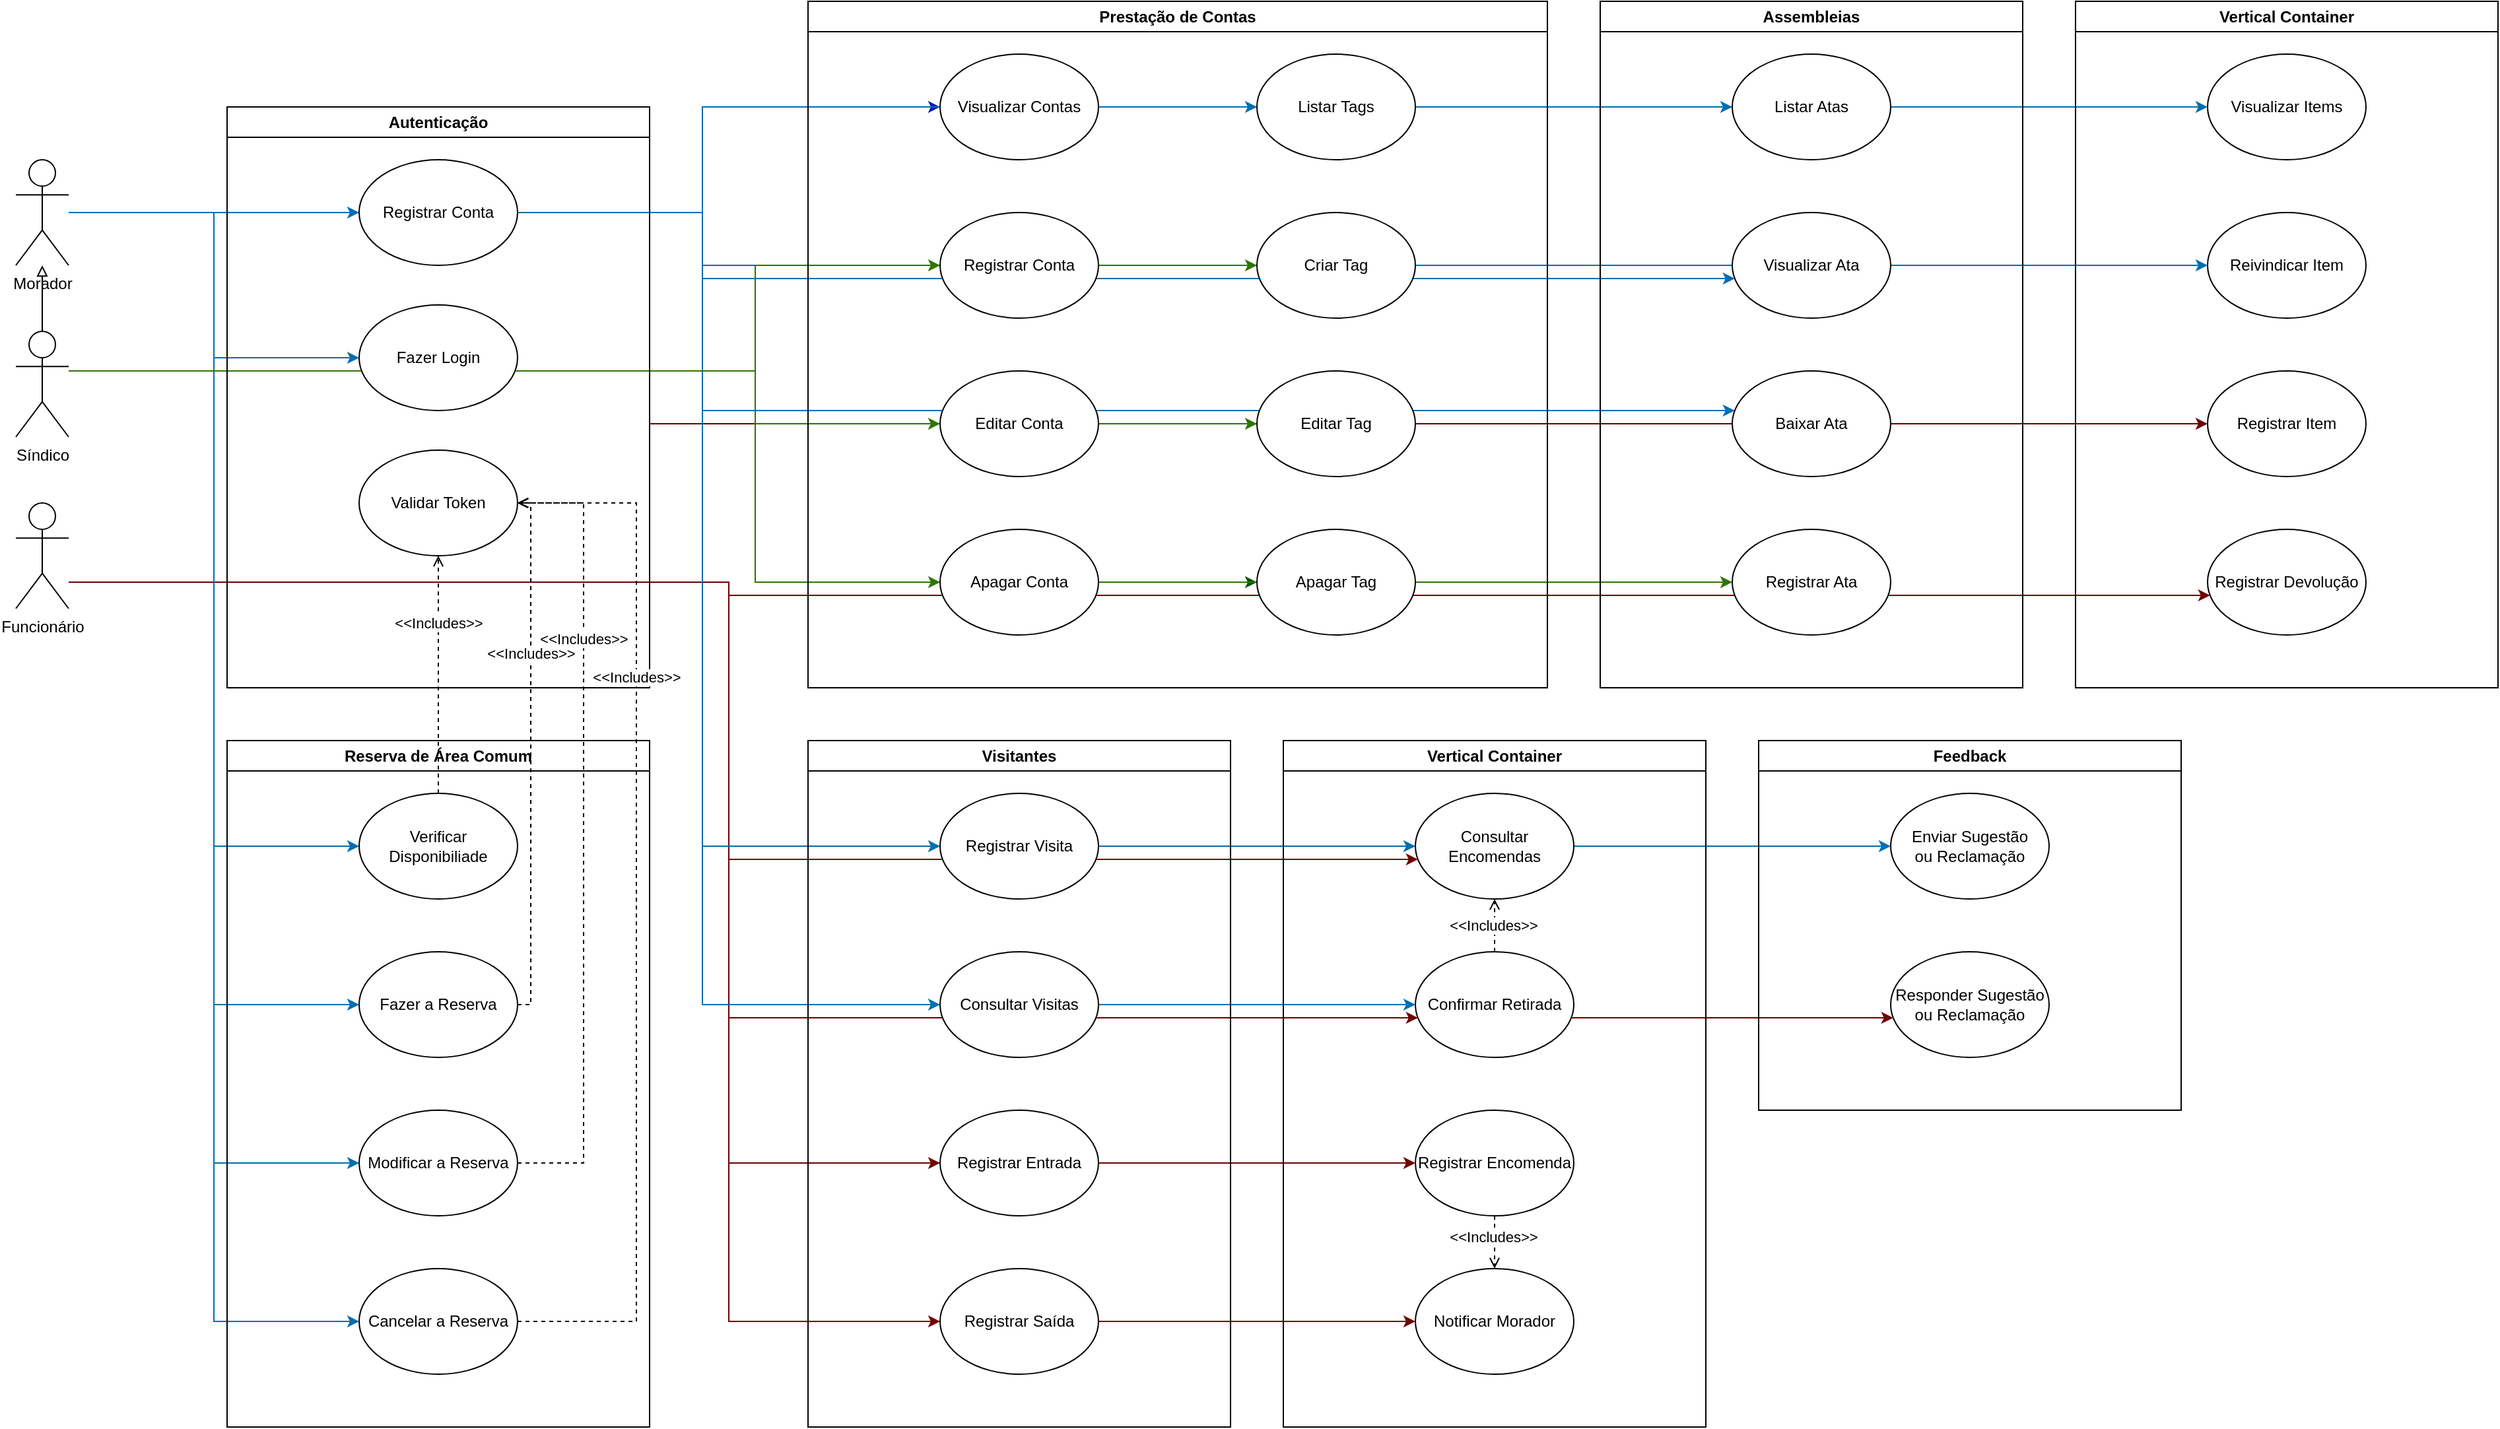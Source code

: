 <mxfile version="26.2.13">
  <diagram name="Page-1" id="zuLVGnt89NWVNDSCUZC6">
    <mxGraphModel dx="4080" dy="2266" grid="1" gridSize="10" guides="1" tooltips="1" connect="1" arrows="1" fold="1" page="1" pageScale="1" pageWidth="2400" pageHeight="1500" math="0" shadow="0">
      <root>
        <mxCell id="0" />
        <mxCell id="1" parent="0" />
        <mxCell id="rDHHi_TD0cqusaaZg70z-271" style="edgeStyle=orthogonalEdgeStyle;rounded=0;orthogonalLoop=1;jettySize=auto;html=1;fillColor=#a20025;strokeColor=#6F0000;" edge="1" parent="1" source="rDHHi_TD0cqusaaZg70z-216" target="rDHHi_TD0cqusaaZg70z-266">
          <mxGeometry relative="1" as="geometry">
            <Array as="points">
              <mxPoint x="620" y="480" />
              <mxPoint x="620" y="490" />
            </Array>
          </mxGeometry>
        </mxCell>
        <mxCell id="rDHHi_TD0cqusaaZg70z-270" style="edgeStyle=orthogonalEdgeStyle;rounded=0;orthogonalLoop=1;jettySize=auto;html=1;fillColor=#a20025;strokeColor=#6F0000;" edge="1" parent="1" source="rDHHi_TD0cqusaaZg70z-216" target="rDHHi_TD0cqusaaZg70z-265">
          <mxGeometry relative="1" as="geometry">
            <Array as="points">
              <mxPoint x="560" y="480" />
              <mxPoint x="560" y="360" />
            </Array>
          </mxGeometry>
        </mxCell>
        <mxCell id="rDHHi_TD0cqusaaZg70z-261" style="edgeStyle=orthogonalEdgeStyle;rounded=0;orthogonalLoop=1;jettySize=auto;html=1;fillColor=#a20025;strokeColor=#6F0000;" edge="1" parent="1" source="rDHHi_TD0cqusaaZg70z-216" target="rDHHi_TD0cqusaaZg70z-258">
          <mxGeometry relative="1" as="geometry">
            <Array as="points">
              <mxPoint x="620" y="480" />
              <mxPoint x="620" y="810" />
            </Array>
          </mxGeometry>
        </mxCell>
        <mxCell id="rDHHi_TD0cqusaaZg70z-241" style="edgeStyle=orthogonalEdgeStyle;rounded=0;orthogonalLoop=1;jettySize=auto;html=1;fillColor=#a20025;strokeColor=#6F0000;" edge="1" parent="1" source="rDHHi_TD0cqusaaZg70z-216" target="rDHHi_TD0cqusaaZg70z-227">
          <mxGeometry relative="1" as="geometry">
            <Array as="points">
              <mxPoint x="620" y="480" />
              <mxPoint x="620" y="690" />
            </Array>
          </mxGeometry>
        </mxCell>
        <mxCell id="rDHHi_TD0cqusaaZg70z-240" style="edgeStyle=orthogonalEdgeStyle;rounded=0;orthogonalLoop=1;jettySize=auto;html=1;fillColor=#a20025;strokeColor=#6F0000;" edge="1" parent="1" source="rDHHi_TD0cqusaaZg70z-216" target="rDHHi_TD0cqusaaZg70z-232">
          <mxGeometry relative="1" as="geometry">
            <Array as="points">
              <mxPoint x="620" y="480" />
              <mxPoint x="620" y="810" />
            </Array>
          </mxGeometry>
        </mxCell>
        <mxCell id="rDHHi_TD0cqusaaZg70z-239" style="edgeStyle=orthogonalEdgeStyle;rounded=0;orthogonalLoop=1;jettySize=auto;html=1;fillColor=#a20025;strokeColor=#6F0000;" edge="1" parent="1" source="rDHHi_TD0cqusaaZg70z-216" target="rDHHi_TD0cqusaaZg70z-229">
          <mxGeometry relative="1" as="geometry">
            <Array as="points">
              <mxPoint x="620" y="480" />
              <mxPoint x="620" y="1040" />
            </Array>
          </mxGeometry>
        </mxCell>
        <mxCell id="rDHHi_TD0cqusaaZg70z-238" style="edgeStyle=orthogonalEdgeStyle;rounded=0;orthogonalLoop=1;jettySize=auto;html=1;fillColor=#a20025;strokeColor=#6F0000;" edge="1" parent="1" source="rDHHi_TD0cqusaaZg70z-216" target="rDHHi_TD0cqusaaZg70z-228">
          <mxGeometry relative="1" as="geometry">
            <Array as="points">
              <mxPoint x="620" y="480" />
              <mxPoint x="620" y="920" />
            </Array>
          </mxGeometry>
        </mxCell>
        <mxCell id="rDHHi_TD0cqusaaZg70z-223" style="edgeStyle=orthogonalEdgeStyle;rounded=0;orthogonalLoop=1;jettySize=auto;html=1;entryX=0;entryY=0.5;entryDx=0;entryDy=0;fillColor=#a20025;strokeColor=#6F0000;" edge="1" parent="1" source="rDHHi_TD0cqusaaZg70z-216" target="rDHHi_TD0cqusaaZg70z-221">
          <mxGeometry relative="1" as="geometry">
            <Array as="points">
              <mxPoint x="620" y="480" />
              <mxPoint x="620" y="1040" />
            </Array>
          </mxGeometry>
        </mxCell>
        <mxCell id="rDHHi_TD0cqusaaZg70z-222" style="edgeStyle=orthogonalEdgeStyle;rounded=0;orthogonalLoop=1;jettySize=auto;html=1;entryX=0;entryY=0.5;entryDx=0;entryDy=0;fillColor=#a20025;strokeColor=#6F0000;" edge="1" parent="1" source="rDHHi_TD0cqusaaZg70z-216" target="rDHHi_TD0cqusaaZg70z-220">
          <mxGeometry relative="1" as="geometry">
            <Array as="points">
              <mxPoint x="620" y="480" />
              <mxPoint x="620" y="920" />
            </Array>
          </mxGeometry>
        </mxCell>
        <mxCell id="rDHHi_TD0cqusaaZg70z-167" style="edgeStyle=orthogonalEdgeStyle;rounded=0;orthogonalLoop=1;jettySize=auto;html=1;entryX=0;entryY=0.5;entryDx=0;entryDy=0;fillColor=#1ba1e2;strokeColor=#006EAF;" edge="1" parent="1" source="rDHHi_TD0cqusaaZg70z-161" target="rDHHi_TD0cqusaaZg70z-166">
          <mxGeometry relative="1" as="geometry" />
        </mxCell>
        <mxCell id="rDHHi_TD0cqusaaZg70z-170" style="edgeStyle=orthogonalEdgeStyle;rounded=0;orthogonalLoop=1;jettySize=auto;html=1;entryX=0;entryY=0.5;entryDx=0;entryDy=0;fillColor=#1ba1e2;strokeColor=#006EAF;" edge="1" parent="1" source="rDHHi_TD0cqusaaZg70z-161" target="rDHHi_TD0cqusaaZg70z-168">
          <mxGeometry relative="1" as="geometry" />
        </mxCell>
        <mxCell id="rDHHi_TD0cqusaaZg70z-175" style="edgeStyle=orthogonalEdgeStyle;rounded=0;orthogonalLoop=1;jettySize=auto;html=1;entryX=0;entryY=0.5;entryDx=0;entryDy=0;fillColor=#1ba1e2;strokeColor=#006EAF;" edge="1" parent="1" source="rDHHi_TD0cqusaaZg70z-161" target="rDHHi_TD0cqusaaZg70z-174">
          <mxGeometry relative="1" as="geometry" />
        </mxCell>
        <mxCell id="rDHHi_TD0cqusaaZg70z-177" style="edgeStyle=orthogonalEdgeStyle;rounded=0;orthogonalLoop=1;jettySize=auto;html=1;entryX=0;entryY=0.5;entryDx=0;entryDy=0;fillColor=#1ba1e2;strokeColor=#006EAF;" edge="1" parent="1" source="rDHHi_TD0cqusaaZg70z-161" target="rDHHi_TD0cqusaaZg70z-176">
          <mxGeometry relative="1" as="geometry" />
        </mxCell>
        <mxCell id="rDHHi_TD0cqusaaZg70z-185" style="edgeStyle=orthogonalEdgeStyle;rounded=0;orthogonalLoop=1;jettySize=auto;html=1;entryX=0;entryY=0.5;entryDx=0;entryDy=0;fillColor=#1ba1e2;strokeColor=#006EAF;" edge="1" parent="1" source="rDHHi_TD0cqusaaZg70z-161" target="rDHHi_TD0cqusaaZg70z-182">
          <mxGeometry relative="1" as="geometry" />
        </mxCell>
        <mxCell id="rDHHi_TD0cqusaaZg70z-190" style="edgeStyle=orthogonalEdgeStyle;rounded=0;orthogonalLoop=1;jettySize=auto;html=1;entryX=0;entryY=0.5;entryDx=0;entryDy=0;fillColor=#1ba1e2;strokeColor=#006EAF;" edge="1" parent="1" source="rDHHi_TD0cqusaaZg70z-161" target="rDHHi_TD0cqusaaZg70z-186">
          <mxGeometry relative="1" as="geometry" />
        </mxCell>
        <mxCell id="rDHHi_TD0cqusaaZg70z-206" style="edgeStyle=orthogonalEdgeStyle;rounded=0;orthogonalLoop=1;jettySize=auto;html=1;entryX=0;entryY=0.5;entryDx=0;entryDy=0;fillColor=#0050ef;strokeColor=#001DBC;" edge="1" parent="1" source="rDHHi_TD0cqusaaZg70z-161" target="rDHHi_TD0cqusaaZg70z-199">
          <mxGeometry relative="1" as="geometry">
            <Array as="points">
              <mxPoint x="600" y="200" />
              <mxPoint x="600" y="120" />
            </Array>
          </mxGeometry>
        </mxCell>
        <mxCell id="rDHHi_TD0cqusaaZg70z-207" style="edgeStyle=orthogonalEdgeStyle;rounded=0;orthogonalLoop=1;jettySize=auto;html=1;entryX=0;entryY=0.5;entryDx=0;entryDy=0;fillColor=#1ba1e2;strokeColor=#006EAF;" edge="1" parent="1" source="rDHHi_TD0cqusaaZg70z-161" target="rDHHi_TD0cqusaaZg70z-205">
          <mxGeometry relative="1" as="geometry">
            <Array as="points">
              <mxPoint x="600" y="200" />
              <mxPoint x="600" y="120" />
            </Array>
          </mxGeometry>
        </mxCell>
        <mxCell id="rDHHi_TD0cqusaaZg70z-224" style="edgeStyle=orthogonalEdgeStyle;rounded=0;orthogonalLoop=1;jettySize=auto;html=1;entryX=0;entryY=0.5;entryDx=0;entryDy=0;fillColor=#1ba1e2;strokeColor=#006EAF;" edge="1" parent="1" source="rDHHi_TD0cqusaaZg70z-161" target="rDHHi_TD0cqusaaZg70z-218">
          <mxGeometry relative="1" as="geometry">
            <Array as="points">
              <mxPoint x="600" y="200" />
              <mxPoint x="600" y="680" />
            </Array>
          </mxGeometry>
        </mxCell>
        <mxCell id="rDHHi_TD0cqusaaZg70z-225" style="edgeStyle=orthogonalEdgeStyle;rounded=0;orthogonalLoop=1;jettySize=auto;html=1;entryX=0;entryY=0.5;entryDx=0;entryDy=0;fillColor=#1ba1e2;strokeColor=#006EAF;" edge="1" parent="1" source="rDHHi_TD0cqusaaZg70z-161" target="rDHHi_TD0cqusaaZg70z-219">
          <mxGeometry relative="1" as="geometry">
            <Array as="points">
              <mxPoint x="600" y="200" />
              <mxPoint x="600" y="800" />
            </Array>
          </mxGeometry>
        </mxCell>
        <mxCell id="rDHHi_TD0cqusaaZg70z-235" style="edgeStyle=orthogonalEdgeStyle;rounded=0;orthogonalLoop=1;jettySize=auto;html=1;entryX=0;entryY=0.5;entryDx=0;entryDy=0;fillColor=#1ba1e2;strokeColor=#006EAF;" edge="1" parent="1" source="rDHHi_TD0cqusaaZg70z-161" target="rDHHi_TD0cqusaaZg70z-227">
          <mxGeometry relative="1" as="geometry">
            <Array as="points">
              <mxPoint x="600" y="200" />
              <mxPoint x="600" y="680" />
            </Array>
          </mxGeometry>
        </mxCell>
        <mxCell id="rDHHi_TD0cqusaaZg70z-237" style="edgeStyle=orthogonalEdgeStyle;rounded=0;orthogonalLoop=1;jettySize=auto;html=1;entryX=0;entryY=0.5;entryDx=0;entryDy=0;fillColor=#1ba1e2;strokeColor=#006EAF;" edge="1" parent="1" source="rDHHi_TD0cqusaaZg70z-161" target="rDHHi_TD0cqusaaZg70z-232">
          <mxGeometry relative="1" as="geometry">
            <Array as="points">
              <mxPoint x="600" y="200" />
              <mxPoint x="600" y="800" />
            </Array>
          </mxGeometry>
        </mxCell>
        <mxCell id="rDHHi_TD0cqusaaZg70z-247" style="edgeStyle=orthogonalEdgeStyle;rounded=0;orthogonalLoop=1;jettySize=auto;html=1;fillColor=#1ba1e2;strokeColor=#006EAF;" edge="1" parent="1" source="rDHHi_TD0cqusaaZg70z-161" target="rDHHi_TD0cqusaaZg70z-243">
          <mxGeometry relative="1" as="geometry">
            <Array as="points">
              <mxPoint x="600" y="200" />
              <mxPoint x="600" y="120" />
            </Array>
          </mxGeometry>
        </mxCell>
        <mxCell id="rDHHi_TD0cqusaaZg70z-248" style="edgeStyle=orthogonalEdgeStyle;rounded=0;orthogonalLoop=1;jettySize=auto;html=1;fillColor=#1ba1e2;strokeColor=#006EAF;" edge="1" parent="1" source="rDHHi_TD0cqusaaZg70z-161" target="rDHHi_TD0cqusaaZg70z-244">
          <mxGeometry relative="1" as="geometry">
            <Array as="points">
              <mxPoint x="600" y="200" />
              <mxPoint x="600" y="250" />
            </Array>
          </mxGeometry>
        </mxCell>
        <mxCell id="rDHHi_TD0cqusaaZg70z-249" style="edgeStyle=orthogonalEdgeStyle;rounded=0;orthogonalLoop=1;jettySize=auto;html=1;fillColor=#1ba1e2;strokeColor=#006EAF;" edge="1" parent="1" source="rDHHi_TD0cqusaaZg70z-161" target="rDHHi_TD0cqusaaZg70z-246">
          <mxGeometry relative="1" as="geometry">
            <Array as="points">
              <mxPoint x="600" y="200" />
              <mxPoint x="600" y="350" />
            </Array>
          </mxGeometry>
        </mxCell>
        <mxCell id="rDHHi_TD0cqusaaZg70z-260" style="edgeStyle=orthogonalEdgeStyle;rounded=0;orthogonalLoop=1;jettySize=auto;html=1;entryX=0;entryY=0.5;entryDx=0;entryDy=0;fillColor=#1ba1e2;strokeColor=#006EAF;" edge="1" parent="1" source="rDHHi_TD0cqusaaZg70z-161" target="rDHHi_TD0cqusaaZg70z-257">
          <mxGeometry relative="1" as="geometry">
            <Array as="points">
              <mxPoint x="600" y="200" />
              <mxPoint x="600" y="680" />
            </Array>
          </mxGeometry>
        </mxCell>
        <mxCell id="rDHHi_TD0cqusaaZg70z-267" style="edgeStyle=orthogonalEdgeStyle;rounded=0;orthogonalLoop=1;jettySize=auto;html=1;entryX=0;entryY=0.5;entryDx=0;entryDy=0;fillColor=#1ba1e2;strokeColor=#006EAF;" edge="1" parent="1" source="rDHHi_TD0cqusaaZg70z-161" target="rDHHi_TD0cqusaaZg70z-263">
          <mxGeometry relative="1" as="geometry">
            <Array as="points">
              <mxPoint x="600" y="200" />
              <mxPoint x="600" y="120" />
            </Array>
          </mxGeometry>
        </mxCell>
        <mxCell id="rDHHi_TD0cqusaaZg70z-268" style="edgeStyle=orthogonalEdgeStyle;rounded=0;orthogonalLoop=1;jettySize=auto;html=1;entryX=0;entryY=0.5;entryDx=0;entryDy=0;fillColor=#1ba1e2;strokeColor=#006EAF;" edge="1" parent="1" source="rDHHi_TD0cqusaaZg70z-161" target="rDHHi_TD0cqusaaZg70z-264">
          <mxGeometry relative="1" as="geometry">
            <Array as="points">
              <mxPoint x="600" y="200" />
              <mxPoint x="600" y="240" />
            </Array>
          </mxGeometry>
        </mxCell>
        <mxCell id="rDHHi_TD0cqusaaZg70z-161" value="Morador" style="shape=umlActor;verticalLabelPosition=bottom;verticalAlign=top;html=1;outlineConnect=0;" vertex="1" parent="1">
          <mxGeometry x="80" y="160" width="40" height="80" as="geometry" />
        </mxCell>
        <mxCell id="rDHHi_TD0cqusaaZg70z-172" style="edgeStyle=orthogonalEdgeStyle;rounded=0;orthogonalLoop=1;jettySize=auto;html=1;endArrow=block;endFill=0;" edge="1" parent="1" source="rDHHi_TD0cqusaaZg70z-162" target="rDHHi_TD0cqusaaZg70z-161">
          <mxGeometry relative="1" as="geometry" />
        </mxCell>
        <mxCell id="rDHHi_TD0cqusaaZg70z-208" style="edgeStyle=orthogonalEdgeStyle;rounded=0;orthogonalLoop=1;jettySize=auto;html=1;fillColor=#60a917;strokeColor=#2D7600;" edge="1" parent="1" source="rDHHi_TD0cqusaaZg70z-162" target="rDHHi_TD0cqusaaZg70z-198">
          <mxGeometry relative="1" as="geometry">
            <Array as="points">
              <mxPoint x="640" y="320" />
              <mxPoint x="640" y="240" />
            </Array>
          </mxGeometry>
        </mxCell>
        <mxCell id="rDHHi_TD0cqusaaZg70z-209" style="edgeStyle=orthogonalEdgeStyle;rounded=0;orthogonalLoop=1;jettySize=auto;html=1;fillColor=#60a917;strokeColor=#2D7600;" edge="1" parent="1" source="rDHHi_TD0cqusaaZg70z-162" target="rDHHi_TD0cqusaaZg70z-201">
          <mxGeometry relative="1" as="geometry">
            <Array as="points">
              <mxPoint x="640" y="320" />
              <mxPoint x="640" y="360" />
            </Array>
          </mxGeometry>
        </mxCell>
        <mxCell id="rDHHi_TD0cqusaaZg70z-210" style="edgeStyle=orthogonalEdgeStyle;rounded=0;orthogonalLoop=1;jettySize=auto;html=1;entryX=0;entryY=0.5;entryDx=0;entryDy=0;fillColor=#60a917;strokeColor=#2D7600;" edge="1" parent="1" source="rDHHi_TD0cqusaaZg70z-162" target="rDHHi_TD0cqusaaZg70z-200">
          <mxGeometry relative="1" as="geometry">
            <Array as="points">
              <mxPoint x="640" y="320" />
              <mxPoint x="640" y="480" />
            </Array>
          </mxGeometry>
        </mxCell>
        <mxCell id="rDHHi_TD0cqusaaZg70z-211" style="edgeStyle=orthogonalEdgeStyle;rounded=0;orthogonalLoop=1;jettySize=auto;html=1;fillColor=#60a917;strokeColor=#2D7600;" edge="1" parent="1" source="rDHHi_TD0cqusaaZg70z-162" target="rDHHi_TD0cqusaaZg70z-202">
          <mxGeometry relative="1" as="geometry">
            <Array as="points">
              <mxPoint x="640" y="320" />
              <mxPoint x="640" y="240" />
            </Array>
          </mxGeometry>
        </mxCell>
        <mxCell id="rDHHi_TD0cqusaaZg70z-212" style="edgeStyle=orthogonalEdgeStyle;rounded=0;orthogonalLoop=1;jettySize=auto;html=1;fillColor=#60a917;strokeColor=#2D7600;" edge="1" parent="1" source="rDHHi_TD0cqusaaZg70z-162" target="rDHHi_TD0cqusaaZg70z-203">
          <mxGeometry relative="1" as="geometry">
            <Array as="points">
              <mxPoint x="640" y="320" />
              <mxPoint x="640" y="360" />
            </Array>
          </mxGeometry>
        </mxCell>
        <mxCell id="rDHHi_TD0cqusaaZg70z-213" style="edgeStyle=orthogonalEdgeStyle;rounded=0;orthogonalLoop=1;jettySize=auto;html=1;entryX=0;entryY=0.5;entryDx=0;entryDy=0;fillColor=#008a00;strokeColor=#005700;" edge="1" parent="1" source="rDHHi_TD0cqusaaZg70z-162" target="rDHHi_TD0cqusaaZg70z-204">
          <mxGeometry relative="1" as="geometry">
            <Array as="points">
              <mxPoint x="640" y="320" />
              <mxPoint x="640" y="480" />
            </Array>
          </mxGeometry>
        </mxCell>
        <mxCell id="rDHHi_TD0cqusaaZg70z-250" style="edgeStyle=orthogonalEdgeStyle;rounded=0;orthogonalLoop=1;jettySize=auto;html=1;entryX=0;entryY=0.5;entryDx=0;entryDy=0;fillColor=#60a917;strokeColor=#2D7600;" edge="1" parent="1" source="rDHHi_TD0cqusaaZg70z-162" target="rDHHi_TD0cqusaaZg70z-245">
          <mxGeometry relative="1" as="geometry">
            <Array as="points">
              <mxPoint x="640" y="320" />
              <mxPoint x="640" y="480" />
            </Array>
          </mxGeometry>
        </mxCell>
        <mxCell id="rDHHi_TD0cqusaaZg70z-162" value="Sí&lt;span style=&quot;background-color: transparent; color: light-dark(rgb(0, 0, 0), rgb(255, 255, 255));&quot;&gt;ndico&lt;/span&gt;" style="shape=umlActor;verticalLabelPosition=bottom;verticalAlign=top;html=1;outlineConnect=0;" vertex="1" parent="1">
          <mxGeometry x="80" y="290" width="40" height="80" as="geometry" />
        </mxCell>
        <mxCell id="rDHHi_TD0cqusaaZg70z-163" value="Autenticação" style="swimlane;whiteSpace=wrap;html=1;" vertex="1" parent="1">
          <mxGeometry x="240" y="120" width="320" height="440" as="geometry">
            <mxRectangle x="2600" y="2520" width="110" height="30" as="alternateBounds" />
          </mxGeometry>
        </mxCell>
        <mxCell id="rDHHi_TD0cqusaaZg70z-166" value="Registrar Conta" style="ellipse;whiteSpace=wrap;html=1;" vertex="1" parent="rDHHi_TD0cqusaaZg70z-163">
          <mxGeometry x="100" y="40" width="120" height="80" as="geometry" />
        </mxCell>
        <mxCell id="rDHHi_TD0cqusaaZg70z-168" value="Fazer Login" style="ellipse;whiteSpace=wrap;html=1;" vertex="1" parent="rDHHi_TD0cqusaaZg70z-163">
          <mxGeometry x="100" y="150" width="120" height="80" as="geometry" />
        </mxCell>
        <mxCell id="rDHHi_TD0cqusaaZg70z-169" value="Validar Token" style="ellipse;whiteSpace=wrap;html=1;" vertex="1" parent="rDHHi_TD0cqusaaZg70z-163">
          <mxGeometry x="100" y="260" width="120" height="80" as="geometry" />
        </mxCell>
        <mxCell id="rDHHi_TD0cqusaaZg70z-173" value="Reserva de Área Comum" style="swimlane;whiteSpace=wrap;html=1;" vertex="1" parent="1">
          <mxGeometry x="240" y="600" width="320" height="520" as="geometry">
            <mxRectangle x="2600" y="2990" width="180" height="30" as="alternateBounds" />
          </mxGeometry>
        </mxCell>
        <mxCell id="rDHHi_TD0cqusaaZg70z-174" value="Verificar Disponibiliade" style="ellipse;whiteSpace=wrap;html=1;" vertex="1" parent="rDHHi_TD0cqusaaZg70z-173">
          <mxGeometry x="100" y="40" width="120" height="80" as="geometry" />
        </mxCell>
        <mxCell id="rDHHi_TD0cqusaaZg70z-176" value="Fazer a Reserva" style="ellipse;whiteSpace=wrap;html=1;" vertex="1" parent="rDHHi_TD0cqusaaZg70z-173">
          <mxGeometry x="100" y="160" width="120" height="80" as="geometry" />
        </mxCell>
        <mxCell id="rDHHi_TD0cqusaaZg70z-182" value="Modificar a Reserva" style="ellipse;whiteSpace=wrap;html=1;" vertex="1" parent="rDHHi_TD0cqusaaZg70z-173">
          <mxGeometry x="100" y="280" width="120" height="80" as="geometry" />
        </mxCell>
        <mxCell id="rDHHi_TD0cqusaaZg70z-186" value="Cancelar a Reserva" style="ellipse;whiteSpace=wrap;html=1;" vertex="1" parent="rDHHi_TD0cqusaaZg70z-173">
          <mxGeometry x="100" y="400" width="120" height="80" as="geometry" />
        </mxCell>
        <mxCell id="rDHHi_TD0cqusaaZg70z-178" style="edgeStyle=orthogonalEdgeStyle;rounded=0;orthogonalLoop=1;jettySize=auto;html=1;entryX=0.5;entryY=1;entryDx=0;entryDy=0;endArrow=open;endFill=0;dashed=1;strokeColor=default;" edge="1" parent="1" source="rDHHi_TD0cqusaaZg70z-174" target="rDHHi_TD0cqusaaZg70z-169">
          <mxGeometry relative="1" as="geometry" />
        </mxCell>
        <mxCell id="rDHHi_TD0cqusaaZg70z-179" value="&amp;lt;&amp;lt;Includes&amp;gt;&amp;gt;" style="edgeLabel;html=1;align=center;verticalAlign=middle;resizable=0;points=[];" vertex="1" connectable="0" parent="rDHHi_TD0cqusaaZg70z-178">
          <mxGeometry x="0.141" relative="1" as="geometry">
            <mxPoint y="-27" as="offset" />
          </mxGeometry>
        </mxCell>
        <mxCell id="rDHHi_TD0cqusaaZg70z-180" style="edgeStyle=orthogonalEdgeStyle;rounded=0;orthogonalLoop=1;jettySize=auto;html=1;entryX=1;entryY=0.5;entryDx=0;entryDy=0;dashed=1;endArrow=open;endFill=0;" edge="1" parent="1" source="rDHHi_TD0cqusaaZg70z-176" target="rDHHi_TD0cqusaaZg70z-169">
          <mxGeometry relative="1" as="geometry">
            <Array as="points">
              <mxPoint x="470" y="800" />
              <mxPoint x="470" y="420" />
            </Array>
          </mxGeometry>
        </mxCell>
        <mxCell id="rDHHi_TD0cqusaaZg70z-181" value="&amp;lt;&amp;lt;Includes&amp;gt;&amp;gt;" style="edgeLabel;html=1;align=center;verticalAlign=middle;resizable=0;points=[];" vertex="1" connectable="0" parent="rDHHi_TD0cqusaaZg70z-180">
          <mxGeometry x="0.357" y="1" relative="1" as="geometry">
            <mxPoint x="1" y="-5" as="offset" />
          </mxGeometry>
        </mxCell>
        <mxCell id="rDHHi_TD0cqusaaZg70z-183" style="edgeStyle=orthogonalEdgeStyle;rounded=0;orthogonalLoop=1;jettySize=auto;html=1;entryX=1;entryY=0.5;entryDx=0;entryDy=0;dashed=1;endArrow=open;endFill=0;exitX=1;exitY=0.5;exitDx=0;exitDy=0;" edge="1" parent="1" source="rDHHi_TD0cqusaaZg70z-182" target="rDHHi_TD0cqusaaZg70z-169">
          <mxGeometry relative="1" as="geometry">
            <mxPoint x="470" y="950" as="sourcePoint" />
            <Array as="points">
              <mxPoint x="510" y="920" />
              <mxPoint x="510" y="420" />
            </Array>
          </mxGeometry>
        </mxCell>
        <mxCell id="rDHHi_TD0cqusaaZg70z-184" value="&amp;lt;&amp;lt;Includes&amp;gt;&amp;gt;" style="edgeLabel;html=1;align=center;verticalAlign=middle;resizable=0;points=[];" vertex="1" connectable="0" parent="rDHHi_TD0cqusaaZg70z-183">
          <mxGeometry x="0.42" relative="1" as="geometry">
            <mxPoint y="-21" as="offset" />
          </mxGeometry>
        </mxCell>
        <mxCell id="rDHHi_TD0cqusaaZg70z-187" style="edgeStyle=orthogonalEdgeStyle;rounded=0;orthogonalLoop=1;jettySize=auto;html=1;entryX=1;entryY=0.5;entryDx=0;entryDy=0;dashed=1;endArrow=open;endFill=0;exitX=1;exitY=0.5;exitDx=0;exitDy=0;movable=1;resizable=1;rotatable=1;deletable=1;editable=1;locked=0;connectable=1;" edge="1" parent="1" source="rDHHi_TD0cqusaaZg70z-186" target="rDHHi_TD0cqusaaZg70z-169">
          <mxGeometry relative="1" as="geometry">
            <mxPoint x="470" y="1080" as="sourcePoint" />
            <Array as="points">
              <mxPoint x="550" y="1040" />
              <mxPoint x="550" y="420" />
            </Array>
          </mxGeometry>
        </mxCell>
        <mxCell id="rDHHi_TD0cqusaaZg70z-189" value="&amp;lt;&amp;lt;Includes&amp;gt;&amp;gt;" style="edgeLabel;html=1;align=center;verticalAlign=middle;resizable=0;points=[];" vertex="1" connectable="0" parent="rDHHi_TD0cqusaaZg70z-187">
          <mxGeometry x="0.437" y="1" relative="1" as="geometry">
            <mxPoint x="1" y="-3" as="offset" />
          </mxGeometry>
        </mxCell>
        <mxCell id="rDHHi_TD0cqusaaZg70z-197" value="Prestação de Contas" style="swimlane;whiteSpace=wrap;html=1;" vertex="1" parent="1">
          <mxGeometry x="680" y="40" width="560" height="520" as="geometry" />
        </mxCell>
        <mxCell id="rDHHi_TD0cqusaaZg70z-198" value="Registrar Conta" style="ellipse;whiteSpace=wrap;html=1;container=0;" vertex="1" parent="rDHHi_TD0cqusaaZg70z-197">
          <mxGeometry x="100" y="160" width="120" height="80" as="geometry" />
        </mxCell>
        <mxCell id="rDHHi_TD0cqusaaZg70z-201" value="Editar Conta" style="ellipse;whiteSpace=wrap;html=1;container=0;" vertex="1" parent="rDHHi_TD0cqusaaZg70z-197">
          <mxGeometry x="100" y="280" width="120" height="80" as="geometry" />
        </mxCell>
        <mxCell id="rDHHi_TD0cqusaaZg70z-200" value="Apagar Conta" style="ellipse;whiteSpace=wrap;html=1;container=0;" vertex="1" parent="rDHHi_TD0cqusaaZg70z-197">
          <mxGeometry x="100" y="400" width="120" height="80" as="geometry" />
        </mxCell>
        <mxCell id="rDHHi_TD0cqusaaZg70z-199" value="Visualizar Contas" style="ellipse;whiteSpace=wrap;html=1;container=0;" vertex="1" parent="rDHHi_TD0cqusaaZg70z-197">
          <mxGeometry x="100" y="40" width="120" height="80" as="geometry" />
        </mxCell>
        <mxCell id="rDHHi_TD0cqusaaZg70z-205" value="Listar Tags" style="ellipse;whiteSpace=wrap;html=1;container=0;" vertex="1" parent="rDHHi_TD0cqusaaZg70z-197">
          <mxGeometry x="340" y="40" width="120" height="80" as="geometry" />
        </mxCell>
        <mxCell id="rDHHi_TD0cqusaaZg70z-202" value="Criar Tag" style="ellipse;whiteSpace=wrap;html=1;container=0;" vertex="1" parent="rDHHi_TD0cqusaaZg70z-197">
          <mxGeometry x="340" y="160" width="120" height="80" as="geometry" />
        </mxCell>
        <mxCell id="rDHHi_TD0cqusaaZg70z-203" value="Editar Tag" style="ellipse;whiteSpace=wrap;html=1;container=0;" vertex="1" parent="rDHHi_TD0cqusaaZg70z-197">
          <mxGeometry x="340" y="280" width="120" height="80" as="geometry" />
        </mxCell>
        <mxCell id="rDHHi_TD0cqusaaZg70z-204" value="Apagar Tag" style="ellipse;whiteSpace=wrap;html=1;container=0;" vertex="1" parent="rDHHi_TD0cqusaaZg70z-197">
          <mxGeometry x="340" y="400" width="120" height="80" as="geometry" />
        </mxCell>
        <mxCell id="rDHHi_TD0cqusaaZg70z-215" value="Visitantes" style="swimlane;whiteSpace=wrap;html=1;" vertex="1" parent="1">
          <mxGeometry x="680" y="600" width="320" height="520" as="geometry" />
        </mxCell>
        <mxCell id="rDHHi_TD0cqusaaZg70z-218" value="Registrar Visita" style="ellipse;whiteSpace=wrap;html=1;" vertex="1" parent="rDHHi_TD0cqusaaZg70z-215">
          <mxGeometry x="100" y="40" width="120" height="80" as="geometry" />
        </mxCell>
        <mxCell id="rDHHi_TD0cqusaaZg70z-219" value="Consultar Visitas" style="ellipse;whiteSpace=wrap;html=1;" vertex="1" parent="rDHHi_TD0cqusaaZg70z-215">
          <mxGeometry x="100" y="160" width="120" height="80" as="geometry" />
        </mxCell>
        <mxCell id="rDHHi_TD0cqusaaZg70z-220" value="Registrar Entrada" style="ellipse;whiteSpace=wrap;html=1;" vertex="1" parent="rDHHi_TD0cqusaaZg70z-215">
          <mxGeometry x="100" y="280" width="120" height="80" as="geometry" />
        </mxCell>
        <mxCell id="rDHHi_TD0cqusaaZg70z-221" value="Registrar Saída" style="ellipse;whiteSpace=wrap;html=1;" vertex="1" parent="rDHHi_TD0cqusaaZg70z-215">
          <mxGeometry x="100" y="400" width="120" height="80" as="geometry" />
        </mxCell>
        <mxCell id="rDHHi_TD0cqusaaZg70z-216" value="Funcionário" style="shape=umlActor;verticalLabelPosition=bottom;verticalAlign=top;html=1;outlineConnect=0;" vertex="1" parent="1">
          <mxGeometry x="80" y="420" width="40" height="80" as="geometry" />
        </mxCell>
        <mxCell id="rDHHi_TD0cqusaaZg70z-226" value="Vertical Container" style="swimlane;whiteSpace=wrap;html=1;" vertex="1" parent="1">
          <mxGeometry x="1040" y="600" width="320" height="520" as="geometry" />
        </mxCell>
        <mxCell id="rDHHi_TD0cqusaaZg70z-227" value="Consultar Encomendas" style="ellipse;whiteSpace=wrap;html=1;" vertex="1" parent="rDHHi_TD0cqusaaZg70z-226">
          <mxGeometry x="100" y="40" width="120" height="80" as="geometry" />
        </mxCell>
        <mxCell id="rDHHi_TD0cqusaaZg70z-233" style="edgeStyle=orthogonalEdgeStyle;rounded=0;orthogonalLoop=1;jettySize=auto;html=1;entryX=0.5;entryY=1;entryDx=0;entryDy=0;endArrow=open;endFill=0;dashed=1;" edge="1" parent="rDHHi_TD0cqusaaZg70z-226" source="rDHHi_TD0cqusaaZg70z-232" target="rDHHi_TD0cqusaaZg70z-227">
          <mxGeometry relative="1" as="geometry">
            <Array as="points">
              <mxPoint x="160" y="150" />
              <mxPoint x="160" y="150" />
            </Array>
          </mxGeometry>
        </mxCell>
        <mxCell id="rDHHi_TD0cqusaaZg70z-234" value="&amp;lt;&amp;lt;Includes&amp;gt;&amp;gt;" style="edgeLabel;html=1;align=center;verticalAlign=middle;resizable=0;points=[];" vertex="1" connectable="0" parent="rDHHi_TD0cqusaaZg70z-233">
          <mxGeometry x="0.01" y="1" relative="1" as="geometry">
            <mxPoint as="offset" />
          </mxGeometry>
        </mxCell>
        <mxCell id="rDHHi_TD0cqusaaZg70z-232" value="Confirmar Retirada" style="ellipse;whiteSpace=wrap;html=1;" vertex="1" parent="rDHHi_TD0cqusaaZg70z-226">
          <mxGeometry x="100" y="160" width="120" height="80" as="geometry" />
        </mxCell>
        <mxCell id="rDHHi_TD0cqusaaZg70z-230" style="edgeStyle=orthogonalEdgeStyle;rounded=0;orthogonalLoop=1;jettySize=auto;html=1;entryX=0.5;entryY=0;entryDx=0;entryDy=0;endArrow=open;endFill=0;dashed=1;" edge="1" parent="rDHHi_TD0cqusaaZg70z-226" source="rDHHi_TD0cqusaaZg70z-228" target="rDHHi_TD0cqusaaZg70z-229">
          <mxGeometry relative="1" as="geometry" />
        </mxCell>
        <mxCell id="rDHHi_TD0cqusaaZg70z-231" value="&amp;lt;&amp;lt;Includes&amp;gt;&amp;gt;" style="edgeLabel;html=1;align=center;verticalAlign=middle;resizable=0;points=[];" vertex="1" connectable="0" parent="rDHHi_TD0cqusaaZg70z-230">
          <mxGeometry x="-0.194" y="-1" relative="1" as="geometry">
            <mxPoint as="offset" />
          </mxGeometry>
        </mxCell>
        <mxCell id="rDHHi_TD0cqusaaZg70z-228" value="Registrar Encomenda" style="ellipse;whiteSpace=wrap;html=1;" vertex="1" parent="rDHHi_TD0cqusaaZg70z-226">
          <mxGeometry x="100" y="280" width="120" height="80" as="geometry" />
        </mxCell>
        <mxCell id="rDHHi_TD0cqusaaZg70z-229" value="Notificar Morador" style="ellipse;whiteSpace=wrap;html=1;" vertex="1" parent="rDHHi_TD0cqusaaZg70z-226">
          <mxGeometry x="100" y="400" width="120" height="80" as="geometry" />
        </mxCell>
        <mxCell id="rDHHi_TD0cqusaaZg70z-242" value="Assembleias" style="swimlane;whiteSpace=wrap;html=1;" vertex="1" parent="1">
          <mxGeometry x="1280" y="40" width="320" height="520" as="geometry" />
        </mxCell>
        <mxCell id="rDHHi_TD0cqusaaZg70z-243" value="Listar Atas" style="ellipse;whiteSpace=wrap;html=1;" vertex="1" parent="rDHHi_TD0cqusaaZg70z-242">
          <mxGeometry x="100" y="40" width="120" height="80" as="geometry" />
        </mxCell>
        <mxCell id="rDHHi_TD0cqusaaZg70z-244" value="Visualizar Ata" style="ellipse;whiteSpace=wrap;html=1;" vertex="1" parent="rDHHi_TD0cqusaaZg70z-242">
          <mxGeometry x="100" y="160" width="120" height="80" as="geometry" />
        </mxCell>
        <mxCell id="rDHHi_TD0cqusaaZg70z-245" value="Registrar Ata" style="ellipse;whiteSpace=wrap;html=1;" vertex="1" parent="rDHHi_TD0cqusaaZg70z-242">
          <mxGeometry x="100" y="400" width="120" height="80" as="geometry" />
        </mxCell>
        <mxCell id="rDHHi_TD0cqusaaZg70z-246" value="Baixar Ata" style="ellipse;whiteSpace=wrap;html=1;" vertex="1" parent="rDHHi_TD0cqusaaZg70z-242">
          <mxGeometry x="100" y="280" width="120" height="80" as="geometry" />
        </mxCell>
        <mxCell id="rDHHi_TD0cqusaaZg70z-256" value="Feedback" style="swimlane;whiteSpace=wrap;html=1;" vertex="1" parent="1">
          <mxGeometry x="1400" y="600" width="320" height="280" as="geometry" />
        </mxCell>
        <mxCell id="rDHHi_TD0cqusaaZg70z-257" value="Enviar Sugestão&lt;div&gt;ou Reclamação&lt;/div&gt;" style="ellipse;whiteSpace=wrap;html=1;" vertex="1" parent="rDHHi_TD0cqusaaZg70z-256">
          <mxGeometry x="100" y="40" width="120" height="80" as="geometry" />
        </mxCell>
        <mxCell id="rDHHi_TD0cqusaaZg70z-258" value="Responder Sugestão ou Reclamação" style="ellipse;whiteSpace=wrap;html=1;" vertex="1" parent="rDHHi_TD0cqusaaZg70z-256">
          <mxGeometry x="100" y="160" width="120" height="80" as="geometry" />
        </mxCell>
        <mxCell id="rDHHi_TD0cqusaaZg70z-262" value="Vertical Container" style="swimlane;whiteSpace=wrap;html=1;" vertex="1" parent="1">
          <mxGeometry x="1640" y="40" width="320" height="520" as="geometry" />
        </mxCell>
        <mxCell id="rDHHi_TD0cqusaaZg70z-263" value="Visualizar Items" style="ellipse;whiteSpace=wrap;html=1;" vertex="1" parent="rDHHi_TD0cqusaaZg70z-262">
          <mxGeometry x="100" y="40" width="120" height="80" as="geometry" />
        </mxCell>
        <mxCell id="rDHHi_TD0cqusaaZg70z-264" value="Reivindicar Item" style="ellipse;whiteSpace=wrap;html=1;" vertex="1" parent="rDHHi_TD0cqusaaZg70z-262">
          <mxGeometry x="100" y="160" width="120" height="80" as="geometry" />
        </mxCell>
        <mxCell id="rDHHi_TD0cqusaaZg70z-265" value="Registrar Item" style="ellipse;whiteSpace=wrap;html=1;" vertex="1" parent="rDHHi_TD0cqusaaZg70z-262">
          <mxGeometry x="100" y="280" width="120" height="80" as="geometry" />
        </mxCell>
        <mxCell id="rDHHi_TD0cqusaaZg70z-266" value="Registrar Devolução" style="ellipse;whiteSpace=wrap;html=1;" vertex="1" parent="rDHHi_TD0cqusaaZg70z-262">
          <mxGeometry x="100" y="400" width="120" height="80" as="geometry" />
        </mxCell>
      </root>
    </mxGraphModel>
  </diagram>
</mxfile>
